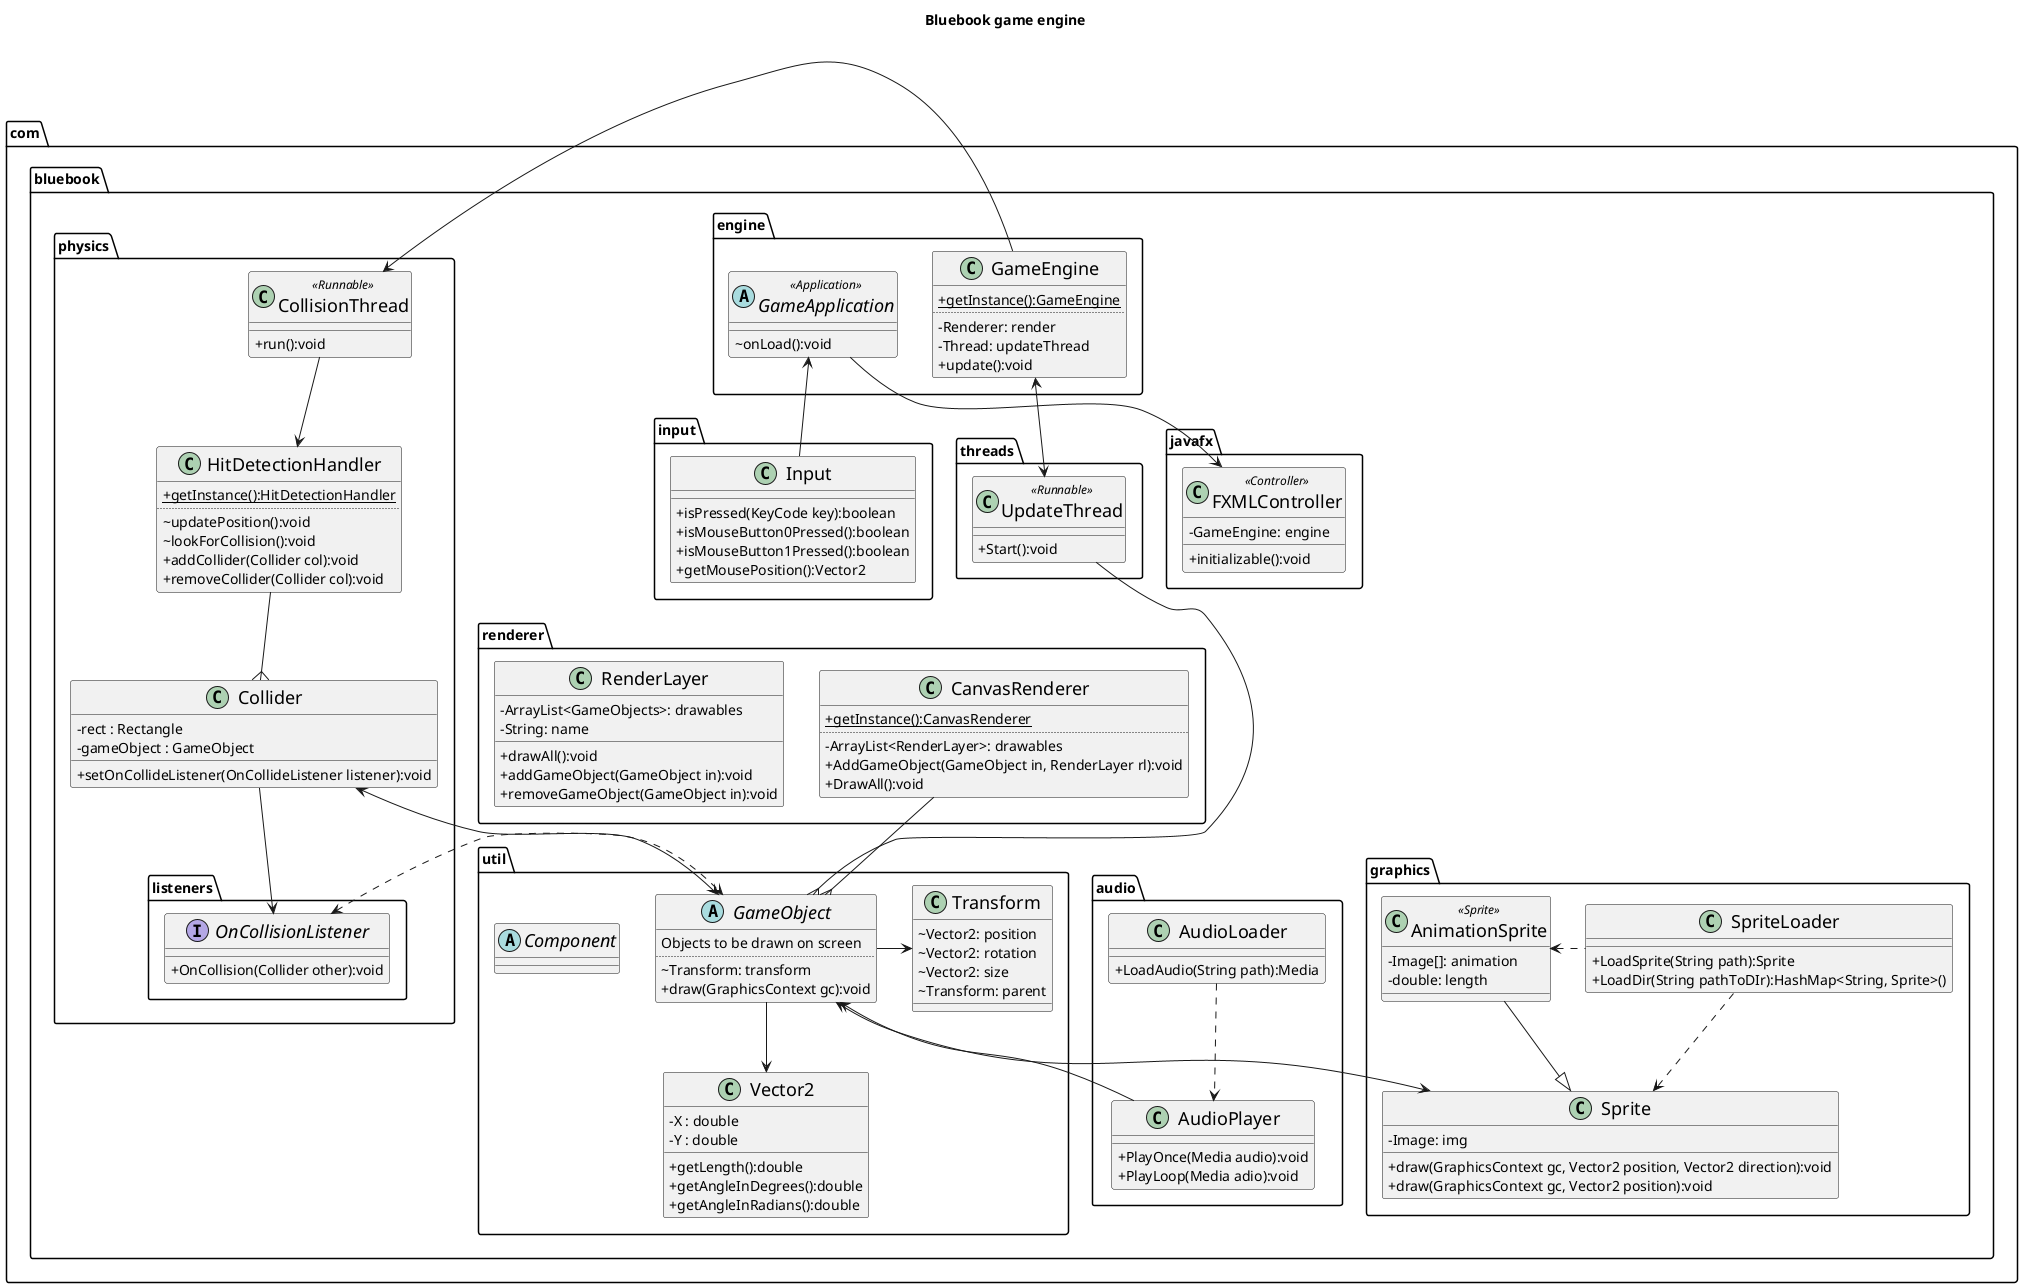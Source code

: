 @startuml
skinparam monochrome false
skinparam handwritten false

'skinparam backgroundColor #EEEBDC
skinparam classFontColor Black
skinparam classFontSize 18
skinparam classAttributeIconSize 0

skinparam abstract {
	BackgroundColor blue
	ArrowColor SeaGreen
	BorderColor pink
}

skinparam class {
	'BackgroundColor white
	'ArrowColor SeaGreen
	'BorderColor blue
}

title Bluebook game engine

package com.bluebook {
package javafx{
    class FXMLController <<Controller>>{
        +initializable():void
        -GameEngine: engine
    }
}

package engine {
    class GameEngine{
        {static}+getInstance():GameEngine
        ..
        -Renderer: render
        -Thread: updateThread
        +update():void
    }

    abstract class GameApplication <<Application>>{
        ~onLoad():void
    }
}

package audio {

    class AudioPlayer{
        +PlayOnce(Media audio):void
        +PlayLoop(Media adio):void
    }
    class AudioLoader{
        +LoadAudio(String path):Media
    }
}

package threads{
    class UpdateThread <<Runnable>>{
        +Start():void
    }
}

package  graphics{
    class SpriteLoader{
        +LoadSprite(String path):Sprite
        +LoadDir(String pathToDIr):HashMap<String, Sprite>()
    }

    class Sprite{
        -Image: img
        +draw(GraphicsContext gc, Vector2 position, Vector2 direction):void
        +draw(GraphicsContext gc, Vector2 position):void
    }

    class AnimationSprite <<Sprite>>{
        -Image[]: animation
        -double: length
    }

}

package renderer {

    class CanvasRenderer{
        {static}+getInstance():CanvasRenderer
        ..
        -ArrayList<RenderLayer>: drawables
        +AddGameObject(GameObject in, RenderLayer rl):void
        +DrawAll():void
    }

    class RenderLayer{
        -ArrayList<GameObjects>: drawables
        -String: name
        +drawAll():void
        +addGameObject(GameObject in):void
        +removeGameObject(GameObject in):void
    }

}

package util{

    abstract class Component{

    }

    class Transform{
        ~Vector2: position
        ~Vector2: rotation
        ~Vector2: size
        ~Transform: parent
    }

    abstract GameObject{
        Objects to be drawn on screen
        ..
        ~Transform: transform
        +draw(GraphicsContext gc):void
    }

    class Vector2{
        -X : double
        -Y : double
        +getLength():double
        +getAngleInDegrees():double
        +getAngleInRadians():double
    }
}

package input{
    class Input{
        +isPressed(KeyCode key):boolean
        +isMouseButton0Pressed():boolean
        +isMouseButton1Pressed():boolean
        +getMousePosition():Vector2
    }
}

package physics{
    class Collider{
        -rect : Rectangle
        -gameObject : GameObject
        +setOnCollideListener(OnCollideListener listener):void
    }
    class HitDetectionHandler{
        {static}+getInstance():HitDetectionHandler
        ..
        ~updatePosition():void
        ~lookForCollision():void
        +addCollider(Collider col):void
        +removeCollider(Collider col):void
    }
    class CollisionThread <<Runnable>>{
        +run():void
    }
    package listeners{
       interface OnCollisionListener{
            +OnCollision(Collider other):void
       }
    }
}

' assoc
GameObject -RIGHT-> Transform
CollisionThread --> HitDetectionHandler
HitDetectionHandler --{ Collider
Collider <-RIGHT-> GameObject
Collider --> OnCollisionListener
GameObject --> Vector2
GameObject <--> Sprite
SpriteLoader ..> Sprite
SpriteLoader .LEFT.> AnimationSprite
AudioLoader ..>  AudioPlayer
AudioPlayer -UP-> GameObject
GameApplication <-- Input
GameApplication --> FXMLController
GameEngine -RIGHT-> CollisionThread
GameEngine <--> UpdateThread
UpdateThread -DOWN-{ GameObject
CanvasRenderer --{ GameObject
OnCollisionListener <.RIGHT.> GameObject
AnimationSprite -DOWN-|> Sprite

/'

CollisionThread -[hidden]UP->HitDetectionHandler
FXMLController -[hidden]DOWN-> UpdateThread
RenderLayer -[hidden]DOWN-> input
GameEngine -[hidden]DOWN-> RenderLayer
Input -[hidden]LEFT-> FXMLController
GameObject -[hidden]LEFT-> FXMLController
UpdateThread -[hidden]RIGHT-> Sprite
Collider -[hidden]RIGHT-> RenderLayer
'/



@enduml
